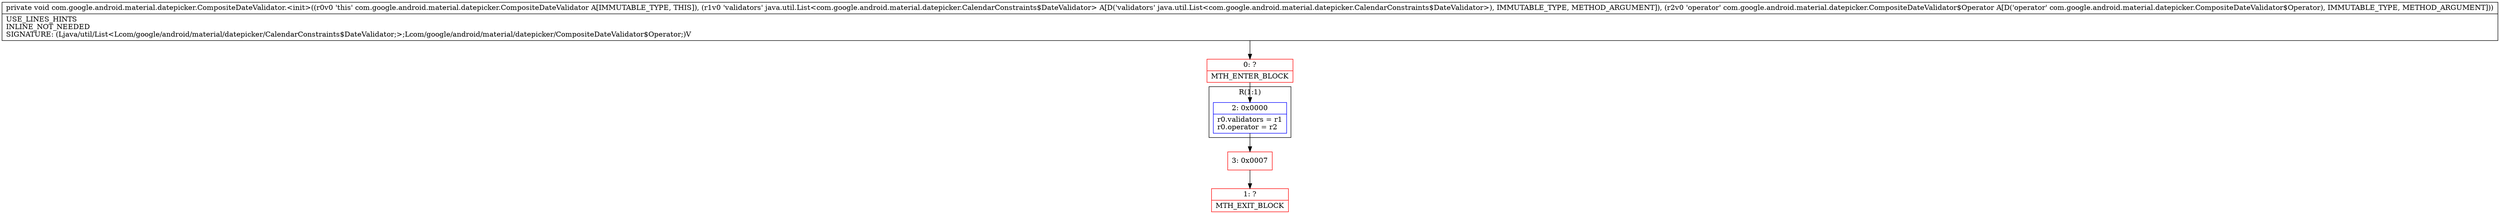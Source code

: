 digraph "CFG forcom.google.android.material.datepicker.CompositeDateValidator.\<init\>(Ljava\/util\/List;Lcom\/google\/android\/material\/datepicker\/CompositeDateValidator$Operator;)V" {
subgraph cluster_Region_114904328 {
label = "R(1:1)";
node [shape=record,color=blue];
Node_2 [shape=record,label="{2\:\ 0x0000|r0.validators = r1\lr0.operator = r2\l}"];
}
Node_0 [shape=record,color=red,label="{0\:\ ?|MTH_ENTER_BLOCK\l}"];
Node_3 [shape=record,color=red,label="{3\:\ 0x0007}"];
Node_1 [shape=record,color=red,label="{1\:\ ?|MTH_EXIT_BLOCK\l}"];
MethodNode[shape=record,label="{private void com.google.android.material.datepicker.CompositeDateValidator.\<init\>((r0v0 'this' com.google.android.material.datepicker.CompositeDateValidator A[IMMUTABLE_TYPE, THIS]), (r1v0 'validators' java.util.List\<com.google.android.material.datepicker.CalendarConstraints$DateValidator\> A[D('validators' java.util.List\<com.google.android.material.datepicker.CalendarConstraints$DateValidator\>), IMMUTABLE_TYPE, METHOD_ARGUMENT]), (r2v0 'operator' com.google.android.material.datepicker.CompositeDateValidator$Operator A[D('operator' com.google.android.material.datepicker.CompositeDateValidator$Operator), IMMUTABLE_TYPE, METHOD_ARGUMENT]))  | USE_LINES_HINTS\lINLINE_NOT_NEEDED\lSIGNATURE: (Ljava\/util\/List\<Lcom\/google\/android\/material\/datepicker\/CalendarConstraints$DateValidator;\>;Lcom\/google\/android\/material\/datepicker\/CompositeDateValidator$Operator;)V\l}"];
MethodNode -> Node_0;Node_2 -> Node_3;
Node_0 -> Node_2;
Node_3 -> Node_1;
}

